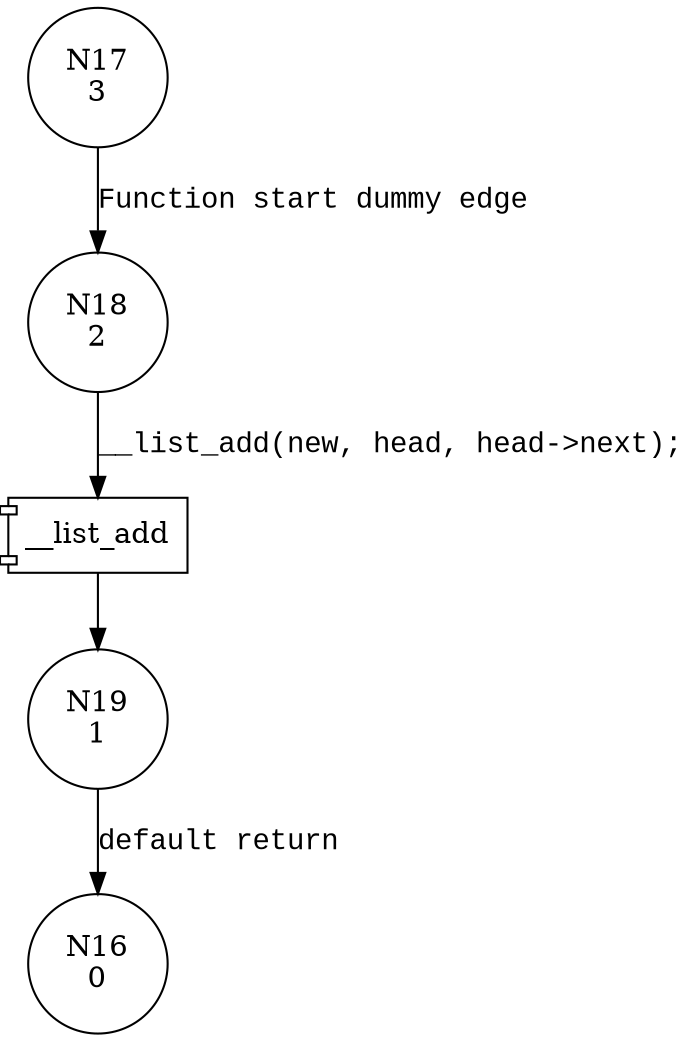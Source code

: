 digraph list_add {
17 [shape="circle" label="N17\n3"]
18 [shape="circle" label="N18\n2"]
19 [shape="circle" label="N19\n1"]
16 [shape="circle" label="N16\n0"]
17 -> 18 [label="Function start dummy edge" fontname="Courier New"]
100009 [shape="component" label="__list_add"]
18 -> 100009 [label="__list_add(new, head, head->next);" fontname="Courier New"]
100009 -> 19 [label="" fontname="Courier New"]
19 -> 16 [label="default return" fontname="Courier New"]
}